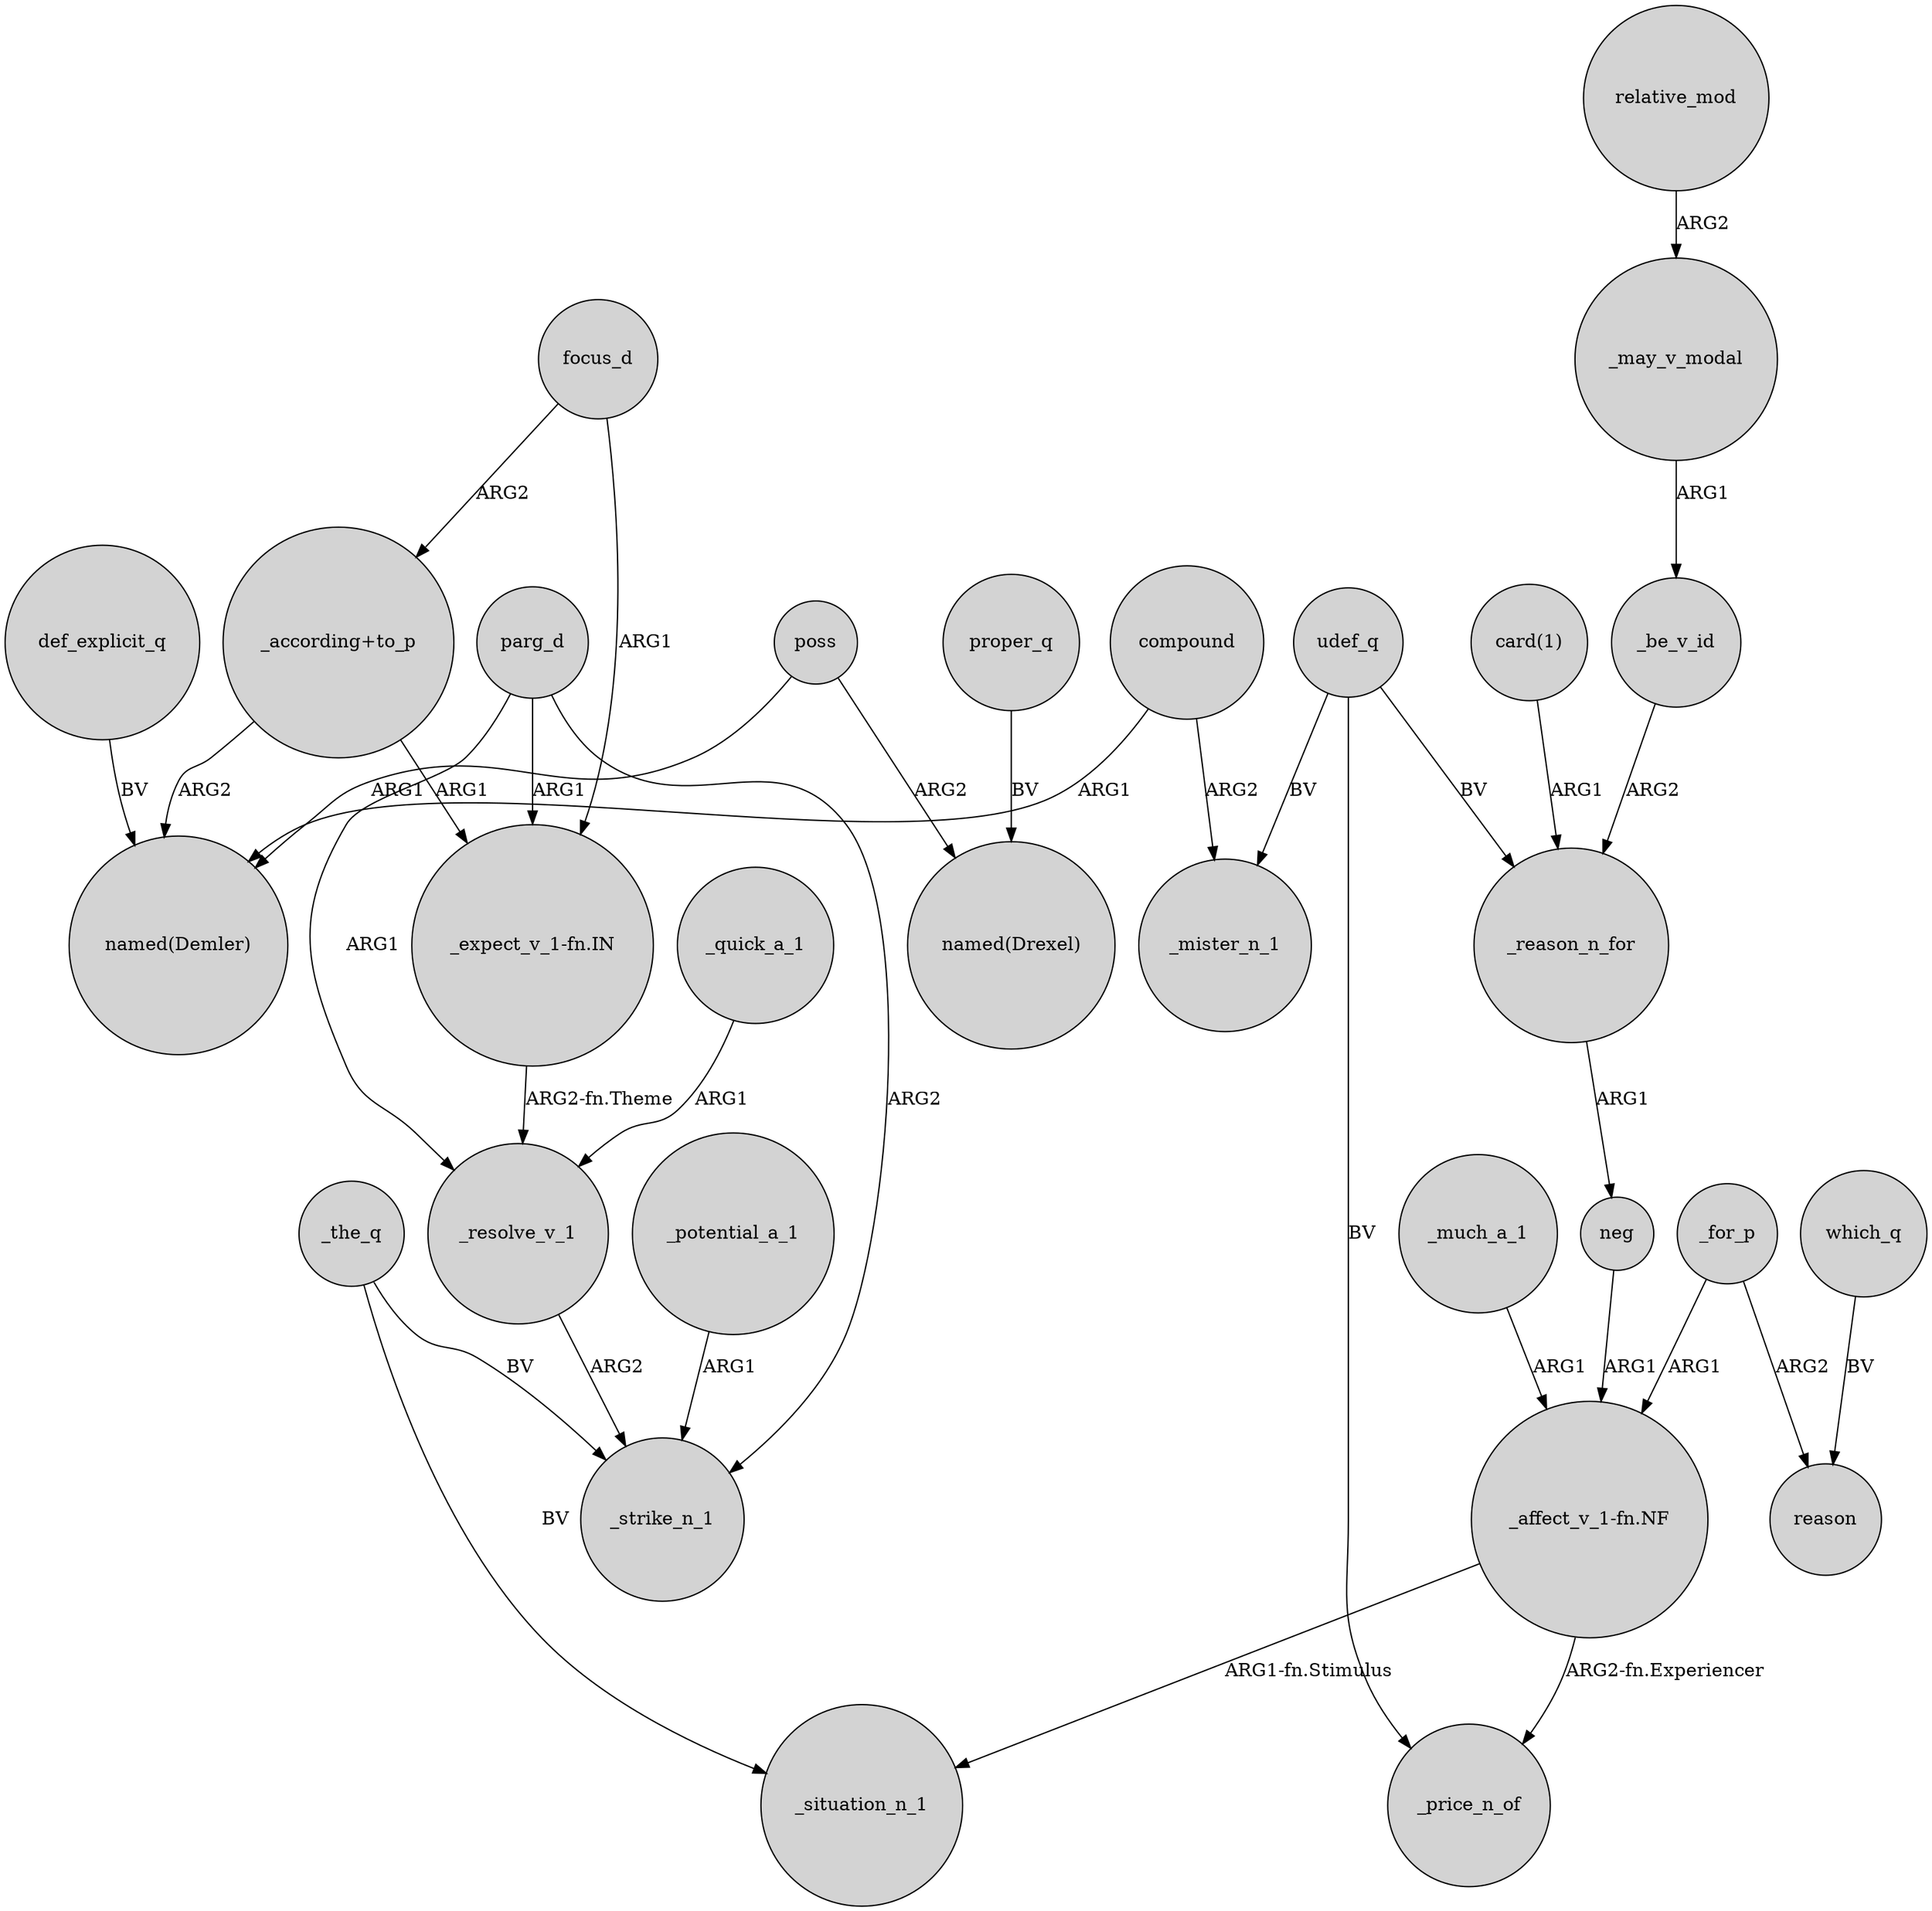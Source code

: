 digraph {
	node [shape=circle style=filled]
	poss -> "named(Demler)" [label=ARG1]
	"card(1)" -> _reason_n_for [label=ARG1]
	udef_q -> _price_n_of [label=BV]
	"_according+to_p" -> "named(Demler)" [label=ARG2]
	udef_q -> _reason_n_for [label=BV]
	_resolve_v_1 -> _strike_n_1 [label=ARG2]
	compound -> _mister_n_1 [label=ARG2]
	proper_q -> "named(Drexel)" [label=BV]
	_for_p -> reason [label=ARG2]
	udef_q -> _mister_n_1 [label=BV]
	_the_q -> _strike_n_1 [label=BV]
	"_according+to_p" -> "_expect_v_1-fn.IN" [label=ARG1]
	"_expect_v_1-fn.IN" -> _resolve_v_1 [label="ARG2-fn.Theme"]
	_the_q -> _situation_n_1 [label=BV]
	_quick_a_1 -> _resolve_v_1 [label=ARG1]
	_for_p -> "_affect_v_1-fn.NF" [label=ARG1]
	"_affect_v_1-fn.NF" -> _price_n_of [label="ARG2-fn.Experiencer"]
	_potential_a_1 -> _strike_n_1 [label=ARG1]
	which_q -> reason [label=BV]
	focus_d -> "_expect_v_1-fn.IN" [label=ARG1]
	_much_a_1 -> "_affect_v_1-fn.NF" [label=ARG1]
	_reason_n_for -> neg [label=ARG1]
	def_explicit_q -> "named(Demler)" [label=BV]
	parg_d -> "_expect_v_1-fn.IN" [label=ARG1]
	_be_v_id -> _reason_n_for [label=ARG2]
	focus_d -> "_according+to_p" [label=ARG2]
	compound -> "named(Demler)" [label=ARG1]
	"_affect_v_1-fn.NF" -> _situation_n_1 [label="ARG1-fn.Stimulus"]
	poss -> "named(Drexel)" [label=ARG2]
	parg_d -> _strike_n_1 [label=ARG2]
	parg_d -> _resolve_v_1 [label=ARG1]
	relative_mod -> _may_v_modal [label=ARG2]
	_may_v_modal -> _be_v_id [label=ARG1]
	neg -> "_affect_v_1-fn.NF" [label=ARG1]
}

